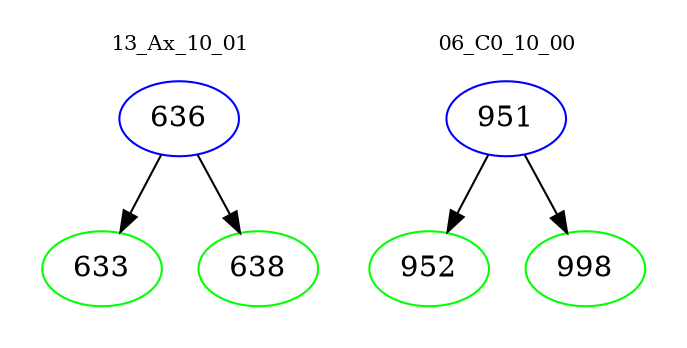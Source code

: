 digraph{
subgraph cluster_0 {
color = white
label = "13_Ax_10_01";
fontsize=10;
T0_636 [label="636", color="blue"]
T0_636 -> T0_633 [color="black"]
T0_633 [label="633", color="green"]
T0_636 -> T0_638 [color="black"]
T0_638 [label="638", color="green"]
}
subgraph cluster_1 {
color = white
label = "06_C0_10_00";
fontsize=10;
T1_951 [label="951", color="blue"]
T1_951 -> T1_952 [color="black"]
T1_952 [label="952", color="green"]
T1_951 -> T1_998 [color="black"]
T1_998 [label="998", color="green"]
}
}

